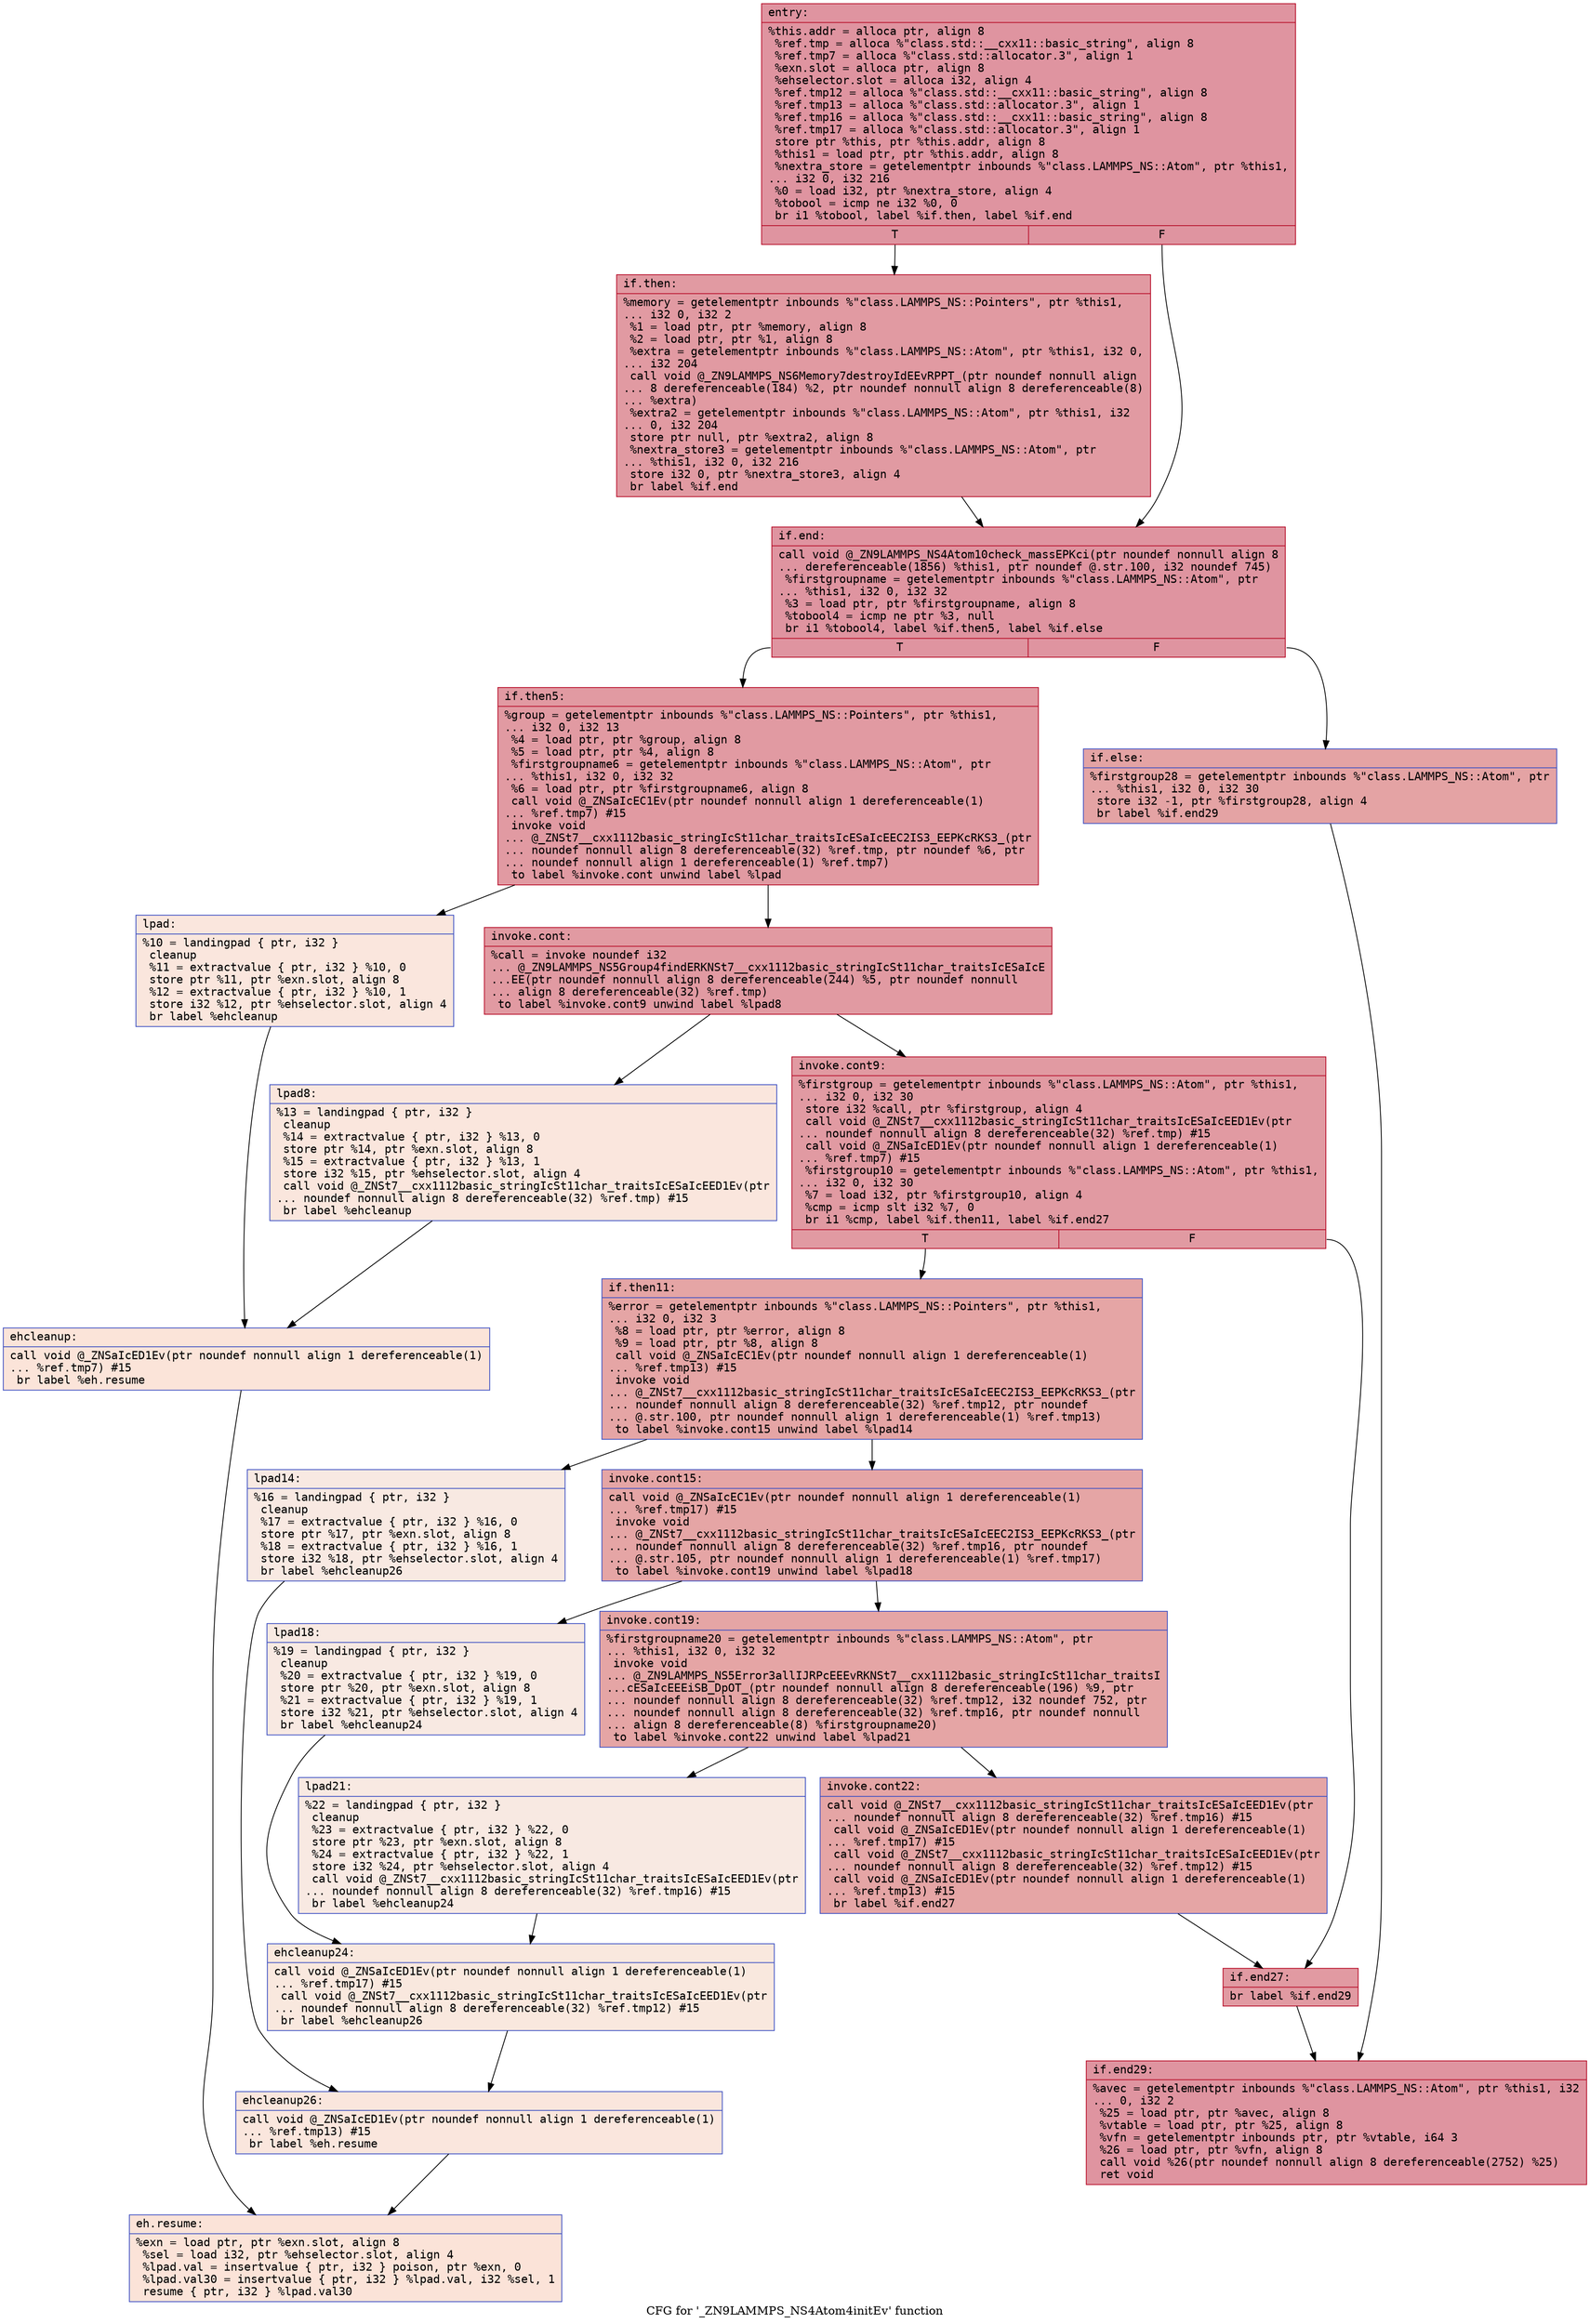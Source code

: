 digraph "CFG for '_ZN9LAMMPS_NS4Atom4initEv' function" {
	label="CFG for '_ZN9LAMMPS_NS4Atom4initEv' function";

	Node0x55aea8df31a0 [shape=record,color="#b70d28ff", style=filled, fillcolor="#b70d2870" fontname="Courier",label="{entry:\l|  %this.addr = alloca ptr, align 8\l  %ref.tmp = alloca %\"class.std::__cxx11::basic_string\", align 8\l  %ref.tmp7 = alloca %\"class.std::allocator.3\", align 1\l  %exn.slot = alloca ptr, align 8\l  %ehselector.slot = alloca i32, align 4\l  %ref.tmp12 = alloca %\"class.std::__cxx11::basic_string\", align 8\l  %ref.tmp13 = alloca %\"class.std::allocator.3\", align 1\l  %ref.tmp16 = alloca %\"class.std::__cxx11::basic_string\", align 8\l  %ref.tmp17 = alloca %\"class.std::allocator.3\", align 1\l  store ptr %this, ptr %this.addr, align 8\l  %this1 = load ptr, ptr %this.addr, align 8\l  %nextra_store = getelementptr inbounds %\"class.LAMMPS_NS::Atom\", ptr %this1,\l... i32 0, i32 216\l  %0 = load i32, ptr %nextra_store, align 4\l  %tobool = icmp ne i32 %0, 0\l  br i1 %tobool, label %if.then, label %if.end\l|{<s0>T|<s1>F}}"];
	Node0x55aea8df31a0:s0 -> Node0x55aea8df3a00[tooltip="entry -> if.then\nProbability 62.50%" ];
	Node0x55aea8df31a0:s1 -> Node0x55aea8df3a70[tooltip="entry -> if.end\nProbability 37.50%" ];
	Node0x55aea8df3a00 [shape=record,color="#b70d28ff", style=filled, fillcolor="#bb1b2c70" fontname="Courier",label="{if.then:\l|  %memory = getelementptr inbounds %\"class.LAMMPS_NS::Pointers\", ptr %this1,\l... i32 0, i32 2\l  %1 = load ptr, ptr %memory, align 8\l  %2 = load ptr, ptr %1, align 8\l  %extra = getelementptr inbounds %\"class.LAMMPS_NS::Atom\", ptr %this1, i32 0,\l... i32 204\l  call void @_ZN9LAMMPS_NS6Memory7destroyIdEEvRPPT_(ptr noundef nonnull align\l... 8 dereferenceable(184) %2, ptr noundef nonnull align 8 dereferenceable(8)\l... %extra)\l  %extra2 = getelementptr inbounds %\"class.LAMMPS_NS::Atom\", ptr %this1, i32\l... 0, i32 204\l  store ptr null, ptr %extra2, align 8\l  %nextra_store3 = getelementptr inbounds %\"class.LAMMPS_NS::Atom\", ptr\l... %this1, i32 0, i32 216\l  store i32 0, ptr %nextra_store3, align 4\l  br label %if.end\l}"];
	Node0x55aea8df3a00 -> Node0x55aea8df3a70[tooltip="if.then -> if.end\nProbability 100.00%" ];
	Node0x55aea8df3a70 [shape=record,color="#b70d28ff", style=filled, fillcolor="#b70d2870" fontname="Courier",label="{if.end:\l|  call void @_ZN9LAMMPS_NS4Atom10check_massEPKci(ptr noundef nonnull align 8\l... dereferenceable(1856) %this1, ptr noundef @.str.100, i32 noundef 745)\l  %firstgroupname = getelementptr inbounds %\"class.LAMMPS_NS::Atom\", ptr\l... %this1, i32 0, i32 32\l  %3 = load ptr, ptr %firstgroupname, align 8\l  %tobool4 = icmp ne ptr %3, null\l  br i1 %tobool4, label %if.then5, label %if.else\l|{<s0>T|<s1>F}}"];
	Node0x55aea8df3a70:s0 -> Node0x55aea8df45a0[tooltip="if.end -> if.then5\nProbability 62.50%" ];
	Node0x55aea8df3a70:s1 -> Node0x55aea8df4620[tooltip="if.end -> if.else\nProbability 37.50%" ];
	Node0x55aea8df45a0 [shape=record,color="#b70d28ff", style=filled, fillcolor="#bb1b2c70" fontname="Courier",label="{if.then5:\l|  %group = getelementptr inbounds %\"class.LAMMPS_NS::Pointers\", ptr %this1,\l... i32 0, i32 13\l  %4 = load ptr, ptr %group, align 8\l  %5 = load ptr, ptr %4, align 8\l  %firstgroupname6 = getelementptr inbounds %\"class.LAMMPS_NS::Atom\", ptr\l... %this1, i32 0, i32 32\l  %6 = load ptr, ptr %firstgroupname6, align 8\l  call void @_ZNSaIcEC1Ev(ptr noundef nonnull align 1 dereferenceable(1)\l... %ref.tmp7) #15\l  invoke void\l... @_ZNSt7__cxx1112basic_stringIcSt11char_traitsIcESaIcEEC2IS3_EEPKcRKS3_(ptr\l... noundef nonnull align 8 dereferenceable(32) %ref.tmp, ptr noundef %6, ptr\l... noundef nonnull align 1 dereferenceable(1) %ref.tmp7)\l          to label %invoke.cont unwind label %lpad\l}"];
	Node0x55aea8df45a0 -> Node0x55aea8df4da0[tooltip="if.then5 -> invoke.cont\nProbability 100.00%" ];
	Node0x55aea8df45a0 -> Node0x55aea8df4df0[tooltip="if.then5 -> lpad\nProbability 0.00%" ];
	Node0x55aea8df4da0 [shape=record,color="#b70d28ff", style=filled, fillcolor="#bb1b2c70" fontname="Courier",label="{invoke.cont:\l|  %call = invoke noundef i32\l... @_ZN9LAMMPS_NS5Group4findERKNSt7__cxx1112basic_stringIcSt11char_traitsIcESaIcE\l...EE(ptr noundef nonnull align 8 dereferenceable(244) %5, ptr noundef nonnull\l... align 8 dereferenceable(32) %ref.tmp)\l          to label %invoke.cont9 unwind label %lpad8\l}"];
	Node0x55aea8df4da0 -> Node0x55aea8df4d50[tooltip="invoke.cont -> invoke.cont9\nProbability 100.00%" ];
	Node0x55aea8df4da0 -> Node0x55aea8df50e0[tooltip="invoke.cont -> lpad8\nProbability 0.00%" ];
	Node0x55aea8df4d50 [shape=record,color="#b70d28ff", style=filled, fillcolor="#bb1b2c70" fontname="Courier",label="{invoke.cont9:\l|  %firstgroup = getelementptr inbounds %\"class.LAMMPS_NS::Atom\", ptr %this1,\l... i32 0, i32 30\l  store i32 %call, ptr %firstgroup, align 4\l  call void @_ZNSt7__cxx1112basic_stringIcSt11char_traitsIcESaIcEED1Ev(ptr\l... noundef nonnull align 8 dereferenceable(32) %ref.tmp) #15\l  call void @_ZNSaIcED1Ev(ptr noundef nonnull align 1 dereferenceable(1)\l... %ref.tmp7) #15\l  %firstgroup10 = getelementptr inbounds %\"class.LAMMPS_NS::Atom\", ptr %this1,\l... i32 0, i32 30\l  %7 = load i32, ptr %firstgroup10, align 4\l  %cmp = icmp slt i32 %7, 0\l  br i1 %cmp, label %if.then11, label %if.end27\l|{<s0>T|<s1>F}}"];
	Node0x55aea8df4d50:s0 -> Node0x55aea8df59f0[tooltip="invoke.cont9 -> if.then11\nProbability 37.50%" ];
	Node0x55aea8df4d50:s1 -> Node0x55aea8df5a70[tooltip="invoke.cont9 -> if.end27\nProbability 62.50%" ];
	Node0x55aea8df59f0 [shape=record,color="#3d50c3ff", style=filled, fillcolor="#c5333470" fontname="Courier",label="{if.then11:\l|  %error = getelementptr inbounds %\"class.LAMMPS_NS::Pointers\", ptr %this1,\l... i32 0, i32 3\l  %8 = load ptr, ptr %error, align 8\l  %9 = load ptr, ptr %8, align 8\l  call void @_ZNSaIcEC1Ev(ptr noundef nonnull align 1 dereferenceable(1)\l... %ref.tmp13) #15\l  invoke void\l... @_ZNSt7__cxx1112basic_stringIcSt11char_traitsIcESaIcEEC2IS3_EEPKcRKS3_(ptr\l... noundef nonnull align 8 dereferenceable(32) %ref.tmp12, ptr noundef\l... @.str.100, ptr noundef nonnull align 1 dereferenceable(1) %ref.tmp13)\l          to label %invoke.cont15 unwind label %lpad14\l}"];
	Node0x55aea8df59f0 -> Node0x55aea8df5f00[tooltip="if.then11 -> invoke.cont15\nProbability 100.00%" ];
	Node0x55aea8df59f0 -> Node0x55aea8df5f80[tooltip="if.then11 -> lpad14\nProbability 0.00%" ];
	Node0x55aea8df5f00 [shape=record,color="#3d50c3ff", style=filled, fillcolor="#c5333470" fontname="Courier",label="{invoke.cont15:\l|  call void @_ZNSaIcEC1Ev(ptr noundef nonnull align 1 dereferenceable(1)\l... %ref.tmp17) #15\l  invoke void\l... @_ZNSt7__cxx1112basic_stringIcSt11char_traitsIcESaIcEEC2IS3_EEPKcRKS3_(ptr\l... noundef nonnull align 8 dereferenceable(32) %ref.tmp16, ptr noundef\l... @.str.105, ptr noundef nonnull align 1 dereferenceable(1) %ref.tmp17)\l          to label %invoke.cont19 unwind label %lpad18\l}"];
	Node0x55aea8df5f00 -> Node0x55aea8df6300[tooltip="invoke.cont15 -> invoke.cont19\nProbability 100.00%" ];
	Node0x55aea8df5f00 -> Node0x55aea8df6350[tooltip="invoke.cont15 -> lpad18\nProbability 0.00%" ];
	Node0x55aea8df6300 [shape=record,color="#3d50c3ff", style=filled, fillcolor="#c5333470" fontname="Courier",label="{invoke.cont19:\l|  %firstgroupname20 = getelementptr inbounds %\"class.LAMMPS_NS::Atom\", ptr\l... %this1, i32 0, i32 32\l  invoke void\l... @_ZN9LAMMPS_NS5Error3allIJRPcEEEvRKNSt7__cxx1112basic_stringIcSt11char_traitsI\l...cESaIcEEEiSB_DpOT_(ptr noundef nonnull align 8 dereferenceable(196) %9, ptr\l... noundef nonnull align 8 dereferenceable(32) %ref.tmp12, i32 noundef 752, ptr\l... noundef nonnull align 8 dereferenceable(32) %ref.tmp16, ptr noundef nonnull\l... align 8 dereferenceable(8) %firstgroupname20)\l          to label %invoke.cont22 unwind label %lpad21\l}"];
	Node0x55aea8df6300 -> Node0x55aea8df62b0[tooltip="invoke.cont19 -> invoke.cont22\nProbability 100.00%" ];
	Node0x55aea8df6300 -> Node0x55aea8df67d0[tooltip="invoke.cont19 -> lpad21\nProbability 0.00%" ];
	Node0x55aea8df62b0 [shape=record,color="#3d50c3ff", style=filled, fillcolor="#c5333470" fontname="Courier",label="{invoke.cont22:\l|  call void @_ZNSt7__cxx1112basic_stringIcSt11char_traitsIcESaIcEED1Ev(ptr\l... noundef nonnull align 8 dereferenceable(32) %ref.tmp16) #15\l  call void @_ZNSaIcED1Ev(ptr noundef nonnull align 1 dereferenceable(1)\l... %ref.tmp17) #15\l  call void @_ZNSt7__cxx1112basic_stringIcSt11char_traitsIcESaIcEED1Ev(ptr\l... noundef nonnull align 8 dereferenceable(32) %ref.tmp12) #15\l  call void @_ZNSaIcED1Ev(ptr noundef nonnull align 1 dereferenceable(1)\l... %ref.tmp13) #15\l  br label %if.end27\l}"];
	Node0x55aea8df62b0 -> Node0x55aea8df5a70[tooltip="invoke.cont22 -> if.end27\nProbability 100.00%" ];
	Node0x55aea8df4df0 [shape=record,color="#3d50c3ff", style=filled, fillcolor="#f3c7b170" fontname="Courier",label="{lpad:\l|  %10 = landingpad \{ ptr, i32 \}\l          cleanup\l  %11 = extractvalue \{ ptr, i32 \} %10, 0\l  store ptr %11, ptr %exn.slot, align 8\l  %12 = extractvalue \{ ptr, i32 \} %10, 1\l  store i32 %12, ptr %ehselector.slot, align 4\l  br label %ehcleanup\l}"];
	Node0x55aea8df4df0 -> Node0x55aea8df7220[tooltip="lpad -> ehcleanup\nProbability 100.00%" ];
	Node0x55aea8df50e0 [shape=record,color="#3d50c3ff", style=filled, fillcolor="#f3c7b170" fontname="Courier",label="{lpad8:\l|  %13 = landingpad \{ ptr, i32 \}\l          cleanup\l  %14 = extractvalue \{ ptr, i32 \} %13, 0\l  store ptr %14, ptr %exn.slot, align 8\l  %15 = extractvalue \{ ptr, i32 \} %13, 1\l  store i32 %15, ptr %ehselector.slot, align 4\l  call void @_ZNSt7__cxx1112basic_stringIcSt11char_traitsIcESaIcEED1Ev(ptr\l... noundef nonnull align 8 dereferenceable(32) %ref.tmp) #15\l  br label %ehcleanup\l}"];
	Node0x55aea8df50e0 -> Node0x55aea8df7220[tooltip="lpad8 -> ehcleanup\nProbability 100.00%" ];
	Node0x55aea8df7220 [shape=record,color="#3d50c3ff", style=filled, fillcolor="#f5c1a970" fontname="Courier",label="{ehcleanup:\l|  call void @_ZNSaIcED1Ev(ptr noundef nonnull align 1 dereferenceable(1)\l... %ref.tmp7) #15\l  br label %eh.resume\l}"];
	Node0x55aea8df7220 -> Node0x55aea8df7810[tooltip="ehcleanup -> eh.resume\nProbability 100.00%" ];
	Node0x55aea8df5f80 [shape=record,color="#3d50c3ff", style=filled, fillcolor="#efcebd70" fontname="Courier",label="{lpad14:\l|  %16 = landingpad \{ ptr, i32 \}\l          cleanup\l  %17 = extractvalue \{ ptr, i32 \} %16, 0\l  store ptr %17, ptr %exn.slot, align 8\l  %18 = extractvalue \{ ptr, i32 \} %16, 1\l  store i32 %18, ptr %ehselector.slot, align 4\l  br label %ehcleanup26\l}"];
	Node0x55aea8df5f80 -> Node0x55aea8df7b60[tooltip="lpad14 -> ehcleanup26\nProbability 100.00%" ];
	Node0x55aea8df6350 [shape=record,color="#3d50c3ff", style=filled, fillcolor="#efcebd70" fontname="Courier",label="{lpad18:\l|  %19 = landingpad \{ ptr, i32 \}\l          cleanup\l  %20 = extractvalue \{ ptr, i32 \} %19, 0\l  store ptr %20, ptr %exn.slot, align 8\l  %21 = extractvalue \{ ptr, i32 \} %19, 1\l  store i32 %21, ptr %ehselector.slot, align 4\l  br label %ehcleanup24\l}"];
	Node0x55aea8df6350 -> Node0x55aea8df7f30[tooltip="lpad18 -> ehcleanup24\nProbability 100.00%" ];
	Node0x55aea8df67d0 [shape=record,color="#3d50c3ff", style=filled, fillcolor="#efcebd70" fontname="Courier",label="{lpad21:\l|  %22 = landingpad \{ ptr, i32 \}\l          cleanup\l  %23 = extractvalue \{ ptr, i32 \} %22, 0\l  store ptr %23, ptr %exn.slot, align 8\l  %24 = extractvalue \{ ptr, i32 \} %22, 1\l  store i32 %24, ptr %ehselector.slot, align 4\l  call void @_ZNSt7__cxx1112basic_stringIcSt11char_traitsIcESaIcEED1Ev(ptr\l... noundef nonnull align 8 dereferenceable(32) %ref.tmp16) #15\l  br label %ehcleanup24\l}"];
	Node0x55aea8df67d0 -> Node0x55aea8df7f30[tooltip="lpad21 -> ehcleanup24\nProbability 100.00%" ];
	Node0x55aea8df7f30 [shape=record,color="#3d50c3ff", style=filled, fillcolor="#f2cab570" fontname="Courier",label="{ehcleanup24:\l|  call void @_ZNSaIcED1Ev(ptr noundef nonnull align 1 dereferenceable(1)\l... %ref.tmp17) #15\l  call void @_ZNSt7__cxx1112basic_stringIcSt11char_traitsIcESaIcEED1Ev(ptr\l... noundef nonnull align 8 dereferenceable(32) %ref.tmp12) #15\l  br label %ehcleanup26\l}"];
	Node0x55aea8df7f30 -> Node0x55aea8df7b60[tooltip="ehcleanup24 -> ehcleanup26\nProbability 100.00%" ];
	Node0x55aea8df7b60 [shape=record,color="#3d50c3ff", style=filled, fillcolor="#f3c7b170" fontname="Courier",label="{ehcleanup26:\l|  call void @_ZNSaIcED1Ev(ptr noundef nonnull align 1 dereferenceable(1)\l... %ref.tmp13) #15\l  br label %eh.resume\l}"];
	Node0x55aea8df7b60 -> Node0x55aea8df7810[tooltip="ehcleanup26 -> eh.resume\nProbability 100.00%" ];
	Node0x55aea8df5a70 [shape=record,color="#b70d28ff", style=filled, fillcolor="#bb1b2c70" fontname="Courier",label="{if.end27:\l|  br label %if.end29\l}"];
	Node0x55aea8df5a70 -> Node0x55aea8df88b0[tooltip="if.end27 -> if.end29\nProbability 100.00%" ];
	Node0x55aea8df4620 [shape=record,color="#3d50c3ff", style=filled, fillcolor="#c32e3170" fontname="Courier",label="{if.else:\l|  %firstgroup28 = getelementptr inbounds %\"class.LAMMPS_NS::Atom\", ptr\l... %this1, i32 0, i32 30\l  store i32 -1, ptr %firstgroup28, align 4\l  br label %if.end29\l}"];
	Node0x55aea8df4620 -> Node0x55aea8df88b0[tooltip="if.else -> if.end29\nProbability 100.00%" ];
	Node0x55aea8df88b0 [shape=record,color="#b70d28ff", style=filled, fillcolor="#b70d2870" fontname="Courier",label="{if.end29:\l|  %avec = getelementptr inbounds %\"class.LAMMPS_NS::Atom\", ptr %this1, i32\l... 0, i32 2\l  %25 = load ptr, ptr %avec, align 8\l  %vtable = load ptr, ptr %25, align 8\l  %vfn = getelementptr inbounds ptr, ptr %vtable, i64 3\l  %26 = load ptr, ptr %vfn, align 8\l  call void %26(ptr noundef nonnull align 8 dereferenceable(2752) %25)\l  ret void\l}"];
	Node0x55aea8df7810 [shape=record,color="#3d50c3ff", style=filled, fillcolor="#f6bfa670" fontname="Courier",label="{eh.resume:\l|  %exn = load ptr, ptr %exn.slot, align 8\l  %sel = load i32, ptr %ehselector.slot, align 4\l  %lpad.val = insertvalue \{ ptr, i32 \} poison, ptr %exn, 0\l  %lpad.val30 = insertvalue \{ ptr, i32 \} %lpad.val, i32 %sel, 1\l  resume \{ ptr, i32 \} %lpad.val30\l}"];
}
